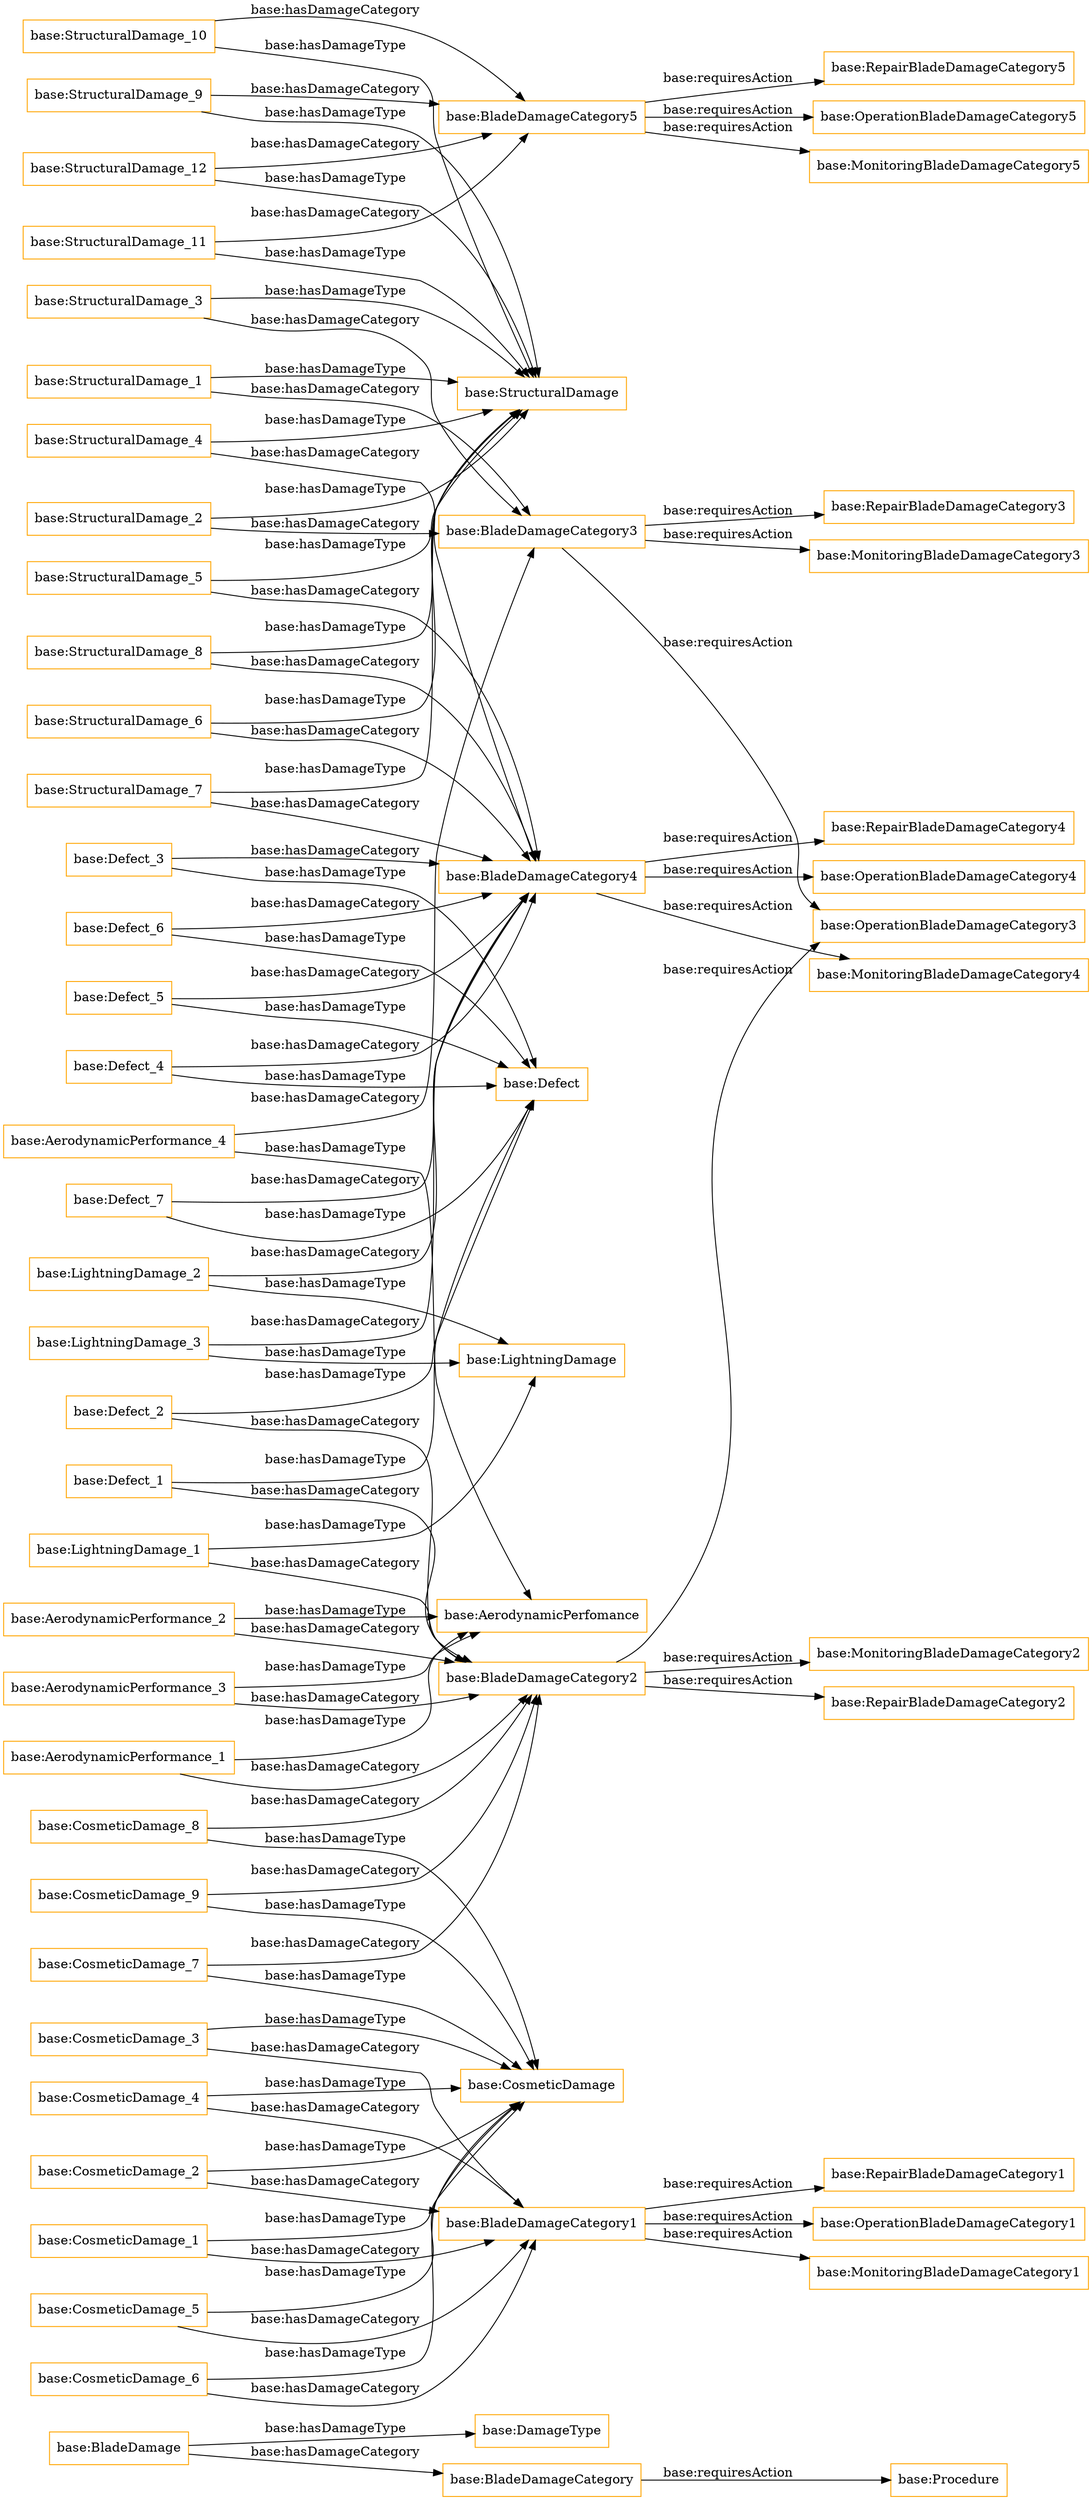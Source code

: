 digraph ar2dtool_diagram { 
rankdir=LR;
size="1501"
node [shape = rectangle, color="orange"]; "base:Procedure" "base:DamageType" "base:BladeDamageCategory" "base:BladeDamage" ; /*classes style*/
	"base:Defect_3" -> "base:Defect" [ label = "base:hasDamageType" ];
	"base:Defect_3" -> "base:BladeDamageCategory4" [ label = "base:hasDamageCategory" ];
	"base:StructuralDamage_12" -> "base:StructuralDamage" [ label = "base:hasDamageType" ];
	"base:StructuralDamage_12" -> "base:BladeDamageCategory5" [ label = "base:hasDamageCategory" ];
	"base:CosmeticDamage_1" -> "base:CosmeticDamage" [ label = "base:hasDamageType" ];
	"base:CosmeticDamage_1" -> "base:BladeDamageCategory1" [ label = "base:hasDamageCategory" ];
	"base:StructuralDamage_2" -> "base:StructuralDamage" [ label = "base:hasDamageType" ];
	"base:StructuralDamage_2" -> "base:BladeDamageCategory3" [ label = "base:hasDamageCategory" ];
	"base:LightningDamage_1" -> "base:LightningDamage" [ label = "base:hasDamageType" ];
	"base:LightningDamage_1" -> "base:BladeDamageCategory2" [ label = "base:hasDamageCategory" ];
	"base:BladeDamageCategory2" -> "base:RepairBladeDamageCategory2" [ label = "base:requiresAction" ];
	"base:BladeDamageCategory2" -> "base:OperationBladeDamageCategory3" [ label = "base:requiresAction" ];
	"base:BladeDamageCategory2" -> "base:MonitoringBladeDamageCategory2" [ label = "base:requiresAction" ];
	"base:CosmeticDamage_6" -> "base:CosmeticDamage" [ label = "base:hasDamageType" ];
	"base:CosmeticDamage_6" -> "base:BladeDamageCategory1" [ label = "base:hasDamageCategory" ];
	"base:StructuralDamage_7" -> "base:StructuralDamage" [ label = "base:hasDamageType" ];
	"base:StructuralDamage_7" -> "base:BladeDamageCategory4" [ label = "base:hasDamageCategory" ];
	"base:Defect_2" -> "base:Defect" [ label = "base:hasDamageType" ];
	"base:Defect_2" -> "base:BladeDamageCategory2" [ label = "base:hasDamageCategory" ];
	"base:StructuralDamage_11" -> "base:StructuralDamage" [ label = "base:hasDamageType" ];
	"base:StructuralDamage_11" -> "base:BladeDamageCategory5" [ label = "base:hasDamageCategory" ];
	"base:StructuralDamage_1" -> "base:StructuralDamage" [ label = "base:hasDamageType" ];
	"base:StructuralDamage_1" -> "base:BladeDamageCategory3" [ label = "base:hasDamageCategory" ];
	"base:BladeDamageCategory1" -> "base:RepairBladeDamageCategory1" [ label = "base:requiresAction" ];
	"base:BladeDamageCategory1" -> "base:OperationBladeDamageCategory1" [ label = "base:requiresAction" ];
	"base:BladeDamageCategory1" -> "base:MonitoringBladeDamageCategory1" [ label = "base:requiresAction" ];
	"base:Defect_7" -> "base:Defect" [ label = "base:hasDamageType" ];
	"base:Defect_7" -> "base:BladeDamageCategory4" [ label = "base:hasDamageCategory" ];
	"base:CosmeticDamage_5" -> "base:CosmeticDamage" [ label = "base:hasDamageType" ];
	"base:CosmeticDamage_5" -> "base:BladeDamageCategory1" [ label = "base:hasDamageCategory" ];
	"base:StructuralDamage_6" -> "base:StructuralDamage" [ label = "base:hasDamageType" ];
	"base:StructuralDamage_6" -> "base:BladeDamageCategory4" [ label = "base:hasDamageCategory" ];
	"base:Defect_1" -> "base:Defect" [ label = "base:hasDamageType" ];
	"base:Defect_1" -> "base:BladeDamageCategory2" [ label = "base:hasDamageCategory" ];
	"base:StructuralDamage_10" -> "base:StructuralDamage" [ label = "base:hasDamageType" ];
	"base:StructuralDamage_10" -> "base:BladeDamageCategory5" [ label = "base:hasDamageCategory" ];
	"base:AerodynamicPerformance_4" -> "base:AerodynamicPerfomance" [ label = "base:hasDamageType" ];
	"base:AerodynamicPerformance_4" -> "base:BladeDamageCategory3" [ label = "base:hasDamageCategory" ];
	"base:Defect_6" -> "base:Defect" [ label = "base:hasDamageType" ];
	"base:Defect_6" -> "base:BladeDamageCategory4" [ label = "base:hasDamageCategory" ];
	"base:CosmeticDamage_4" -> "base:CosmeticDamage" [ label = "base:hasDamageType" ];
	"base:CosmeticDamage_4" -> "base:BladeDamageCategory1" [ label = "base:hasDamageCategory" ];
	"base:StructuralDamage_5" -> "base:StructuralDamage" [ label = "base:hasDamageType" ];
	"base:StructuralDamage_5" -> "base:BladeDamageCategory4" [ label = "base:hasDamageCategory" ];
	"base:BladeDamageCategory5" -> "base:RepairBladeDamageCategory5" [ label = "base:requiresAction" ];
	"base:BladeDamageCategory5" -> "base:OperationBladeDamageCategory5" [ label = "base:requiresAction" ];
	"base:BladeDamageCategory5" -> "base:MonitoringBladeDamageCategory5" [ label = "base:requiresAction" ];
	"base:CosmeticDamage_9" -> "base:CosmeticDamage" [ label = "base:hasDamageType" ];
	"base:CosmeticDamage_9" -> "base:BladeDamageCategory2" [ label = "base:hasDamageCategory" ];
	"base:AerodynamicPerformance_3" -> "base:AerodynamicPerfomance" [ label = "base:hasDamageType" ];
	"base:AerodynamicPerformance_3" -> "base:BladeDamageCategory2" [ label = "base:hasDamageCategory" ];
	"base:Defect_5" -> "base:Defect" [ label = "base:hasDamageType" ];
	"base:Defect_5" -> "base:BladeDamageCategory4" [ label = "base:hasDamageCategory" ];
	"base:CosmeticDamage_3" -> "base:CosmeticDamage" [ label = "base:hasDamageType" ];
	"base:CosmeticDamage_3" -> "base:BladeDamageCategory1" [ label = "base:hasDamageCategory" ];
	"base:StructuralDamage_4" -> "base:StructuralDamage" [ label = "base:hasDamageType" ];
	"base:StructuralDamage_4" -> "base:BladeDamageCategory4" [ label = "base:hasDamageCategory" ];
	"base:LightningDamage_3" -> "base:LightningDamage" [ label = "base:hasDamageType" ];
	"base:LightningDamage_3" -> "base:BladeDamageCategory4" [ label = "base:hasDamageCategory" ];
	"base:BladeDamageCategory4" -> "base:RepairBladeDamageCategory4" [ label = "base:requiresAction" ];
	"base:BladeDamageCategory4" -> "base:OperationBladeDamageCategory4" [ label = "base:requiresAction" ];
	"base:BladeDamageCategory4" -> "base:MonitoringBladeDamageCategory4" [ label = "base:requiresAction" ];
	"base:CosmeticDamage_8" -> "base:CosmeticDamage" [ label = "base:hasDamageType" ];
	"base:CosmeticDamage_8" -> "base:BladeDamageCategory2" [ label = "base:hasDamageCategory" ];
	"base:AerodynamicPerformance_2" -> "base:AerodynamicPerfomance" [ label = "base:hasDamageType" ];
	"base:AerodynamicPerformance_2" -> "base:BladeDamageCategory2" [ label = "base:hasDamageCategory" ];
	"base:StructuralDamage_9" -> "base:StructuralDamage" [ label = "base:hasDamageType" ];
	"base:StructuralDamage_9" -> "base:BladeDamageCategory5" [ label = "base:hasDamageCategory" ];
	"base:Defect_4" -> "base:Defect" [ label = "base:hasDamageType" ];
	"base:Defect_4" -> "base:BladeDamageCategory4" [ label = "base:hasDamageCategory" ];
	"base:CosmeticDamage_2" -> "base:CosmeticDamage" [ label = "base:hasDamageType" ];
	"base:CosmeticDamage_2" -> "base:BladeDamageCategory1" [ label = "base:hasDamageCategory" ];
	"base:StructuralDamage_3" -> "base:StructuralDamage" [ label = "base:hasDamageType" ];
	"base:StructuralDamage_3" -> "base:BladeDamageCategory3" [ label = "base:hasDamageCategory" ];
	"base:LightningDamage_2" -> "base:LightningDamage" [ label = "base:hasDamageType" ];
	"base:LightningDamage_2" -> "base:BladeDamageCategory4" [ label = "base:hasDamageCategory" ];
	"base:BladeDamageCategory3" -> "base:RepairBladeDamageCategory3" [ label = "base:requiresAction" ];
	"base:BladeDamageCategory3" -> "base:OperationBladeDamageCategory3" [ label = "base:requiresAction" ];
	"base:BladeDamageCategory3" -> "base:MonitoringBladeDamageCategory3" [ label = "base:requiresAction" ];
	"base:CosmeticDamage_7" -> "base:CosmeticDamage" [ label = "base:hasDamageType" ];
	"base:CosmeticDamage_7" -> "base:BladeDamageCategory2" [ label = "base:hasDamageCategory" ];
	"base:AerodynamicPerformance_1" -> "base:AerodynamicPerfomance" [ label = "base:hasDamageType" ];
	"base:AerodynamicPerformance_1" -> "base:BladeDamageCategory2" [ label = "base:hasDamageCategory" ];
	"base:StructuralDamage_8" -> "base:StructuralDamage" [ label = "base:hasDamageType" ];
	"base:StructuralDamage_8" -> "base:BladeDamageCategory4" [ label = "base:hasDamageCategory" ];
	"base:BladeDamage" -> "base:DamageType" [ label = "base:hasDamageType" ];
	"base:BladeDamage" -> "base:BladeDamageCategory" [ label = "base:hasDamageCategory" ];
	"base:BladeDamageCategory" -> "base:Procedure" [ label = "base:requiresAction" ];

}
